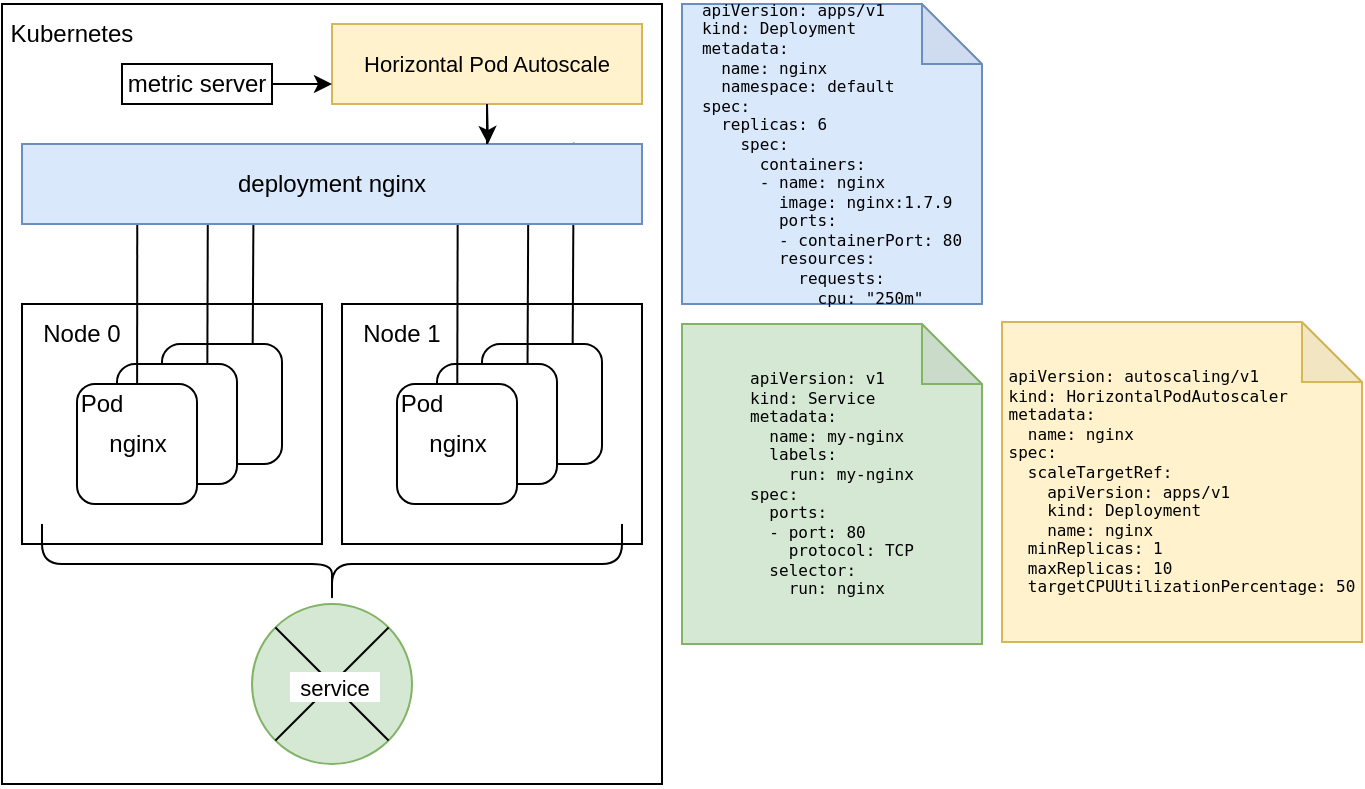 <mxfile version="15.6.1" type="github">
  <diagram id="hZxWV2g4lv3NsSRAilPI" name="Page-1">
    <mxGraphModel dx="981" dy="1675" grid="1" gridSize="10" guides="1" tooltips="1" connect="1" arrows="1" fold="1" page="1" pageScale="1" pageWidth="827" pageHeight="1169" math="0" shadow="0">
      <root>
        <mxCell id="0" />
        <mxCell id="1" parent="0" />
        <mxCell id="zXe6irOBKq1R8roTCVw2-76" value="&lt;pre class=&quot;lang-yaml&quot; translate=&quot;no&quot; dir=&quot;ltr&quot; style=&quot;box-sizing: inherit ; margin-top: 0px ; margin-bottom: 0px ; overflow-x: auto ; position: relative ; direction: ltr ; text-align: left&quot;&gt;&lt;code dir=&quot;ltr&quot; style=&quot;box-sizing: inherit ; background: 0px center ; padding: 0px ; word-break: normal ; direction: ltr&quot;&gt;&lt;span class=&quot;kwd&quot; style=&quot;box-sizing: inherit&quot;&gt;apiVersion: &lt;/span&gt;&lt;span class=&quot;pln&quot; style=&quot;box-sizing: inherit&quot;&gt;apps/v1&lt;br style=&quot;box-sizing: inherit&quot;&gt;&lt;/span&gt;&lt;span class=&quot;kwd&quot; style=&quot;box-sizing: inherit&quot;&gt;kind: &lt;/span&gt;&lt;span class=&quot;pln&quot; style=&quot;box-sizing: inherit&quot;&gt;Deployment&lt;br style=&quot;box-sizing: inherit&quot;&gt;&lt;/span&gt;&lt;span class=&quot;kwd&quot; style=&quot;box-sizing: inherit&quot;&gt;metadata:&lt;br style=&quot;box-sizing: inherit&quot;&gt;&lt;/span&gt;&lt;span class=&quot;pln&quot; style=&quot;box-sizing: inherit&quot;&gt;&amp;nbsp; &lt;/span&gt;&lt;span class=&quot;kwd&quot; style=&quot;box-sizing: inherit&quot;&gt;name: &lt;/span&gt;&lt;span class=&quot;pln&quot; style=&quot;box-sizing: inherit&quot;&gt;nginx&lt;br style=&quot;box-sizing: inherit&quot;&gt;&amp;nbsp; &lt;/span&gt;&lt;span class=&quot;kwd&quot; style=&quot;box-sizing: inherit&quot;&gt;namespace: &lt;/span&gt;&lt;span class=&quot;pln&quot; style=&quot;box-sizing: inherit&quot;&gt;default&lt;br style=&quot;box-sizing: inherit&quot;&gt;&lt;/span&gt;&lt;span class=&quot;kwd&quot; style=&quot;box-sizing: inherit&quot;&gt;spec:&lt;br style=&quot;box-sizing: inherit&quot;&gt;&lt;/span&gt;&lt;span class=&quot;pln&quot; style=&quot;box-sizing: inherit&quot;&gt;&amp;nbsp; &lt;/span&gt;&lt;span class=&quot;kwd&quot; style=&quot;box-sizing: inherit&quot;&gt;replicas: 6&lt;/span&gt;&lt;span class=&quot;pln&quot; style=&quot;box-sizing: inherit&quot;&gt;&lt;br style=&quot;box-sizing: inherit&quot;&gt;&amp;nbsp; &amp;nbsp; &lt;/span&gt;&lt;span class=&quot;kwd&quot; style=&quot;box-sizing: inherit&quot;&gt;spec:&lt;br style=&quot;box-sizing: inherit&quot;&gt;&lt;/span&gt;&lt;span class=&quot;pln&quot; style=&quot;box-sizing: inherit&quot;&gt;&amp;nbsp; &amp;nbsp; &amp;nbsp; &lt;/span&gt;&lt;span class=&quot;kwd&quot; style=&quot;box-sizing: inherit&quot;&gt;containers:&lt;br style=&quot;box-sizing: inherit&quot;&gt;&lt;/span&gt;&lt;span class=&quot;pln&quot; style=&quot;box-sizing: inherit&quot;&gt;&amp;nbsp; &amp;nbsp; &amp;nbsp; &lt;/span&gt;&lt;span class=&quot;pun&quot; style=&quot;box-sizing: inherit&quot;&gt;-&lt;/span&gt;&lt;span class=&quot;pln&quot; style=&quot;box-sizing: inherit&quot;&gt; &lt;/span&gt;&lt;span class=&quot;kwd&quot; style=&quot;box-sizing: inherit&quot;&gt;name: &lt;/span&gt;&lt;span class=&quot;pln&quot; style=&quot;box-sizing: inherit&quot;&gt;nginx&lt;br style=&quot;box-sizing: inherit&quot;&gt;&amp;nbsp; &amp;nbsp; &amp;nbsp; &amp;nbsp; &lt;/span&gt;&lt;span class=&quot;kwd&quot; style=&quot;box-sizing: inherit&quot;&gt;image: &lt;/span&gt;&lt;span class=&quot;pln&quot; style=&quot;box-sizing: inherit&quot;&gt;nginx&lt;/span&gt;&lt;span class=&quot;pun&quot; style=&quot;box-sizing: inherit&quot;&gt;:&lt;/span&gt;&lt;span class=&quot;pln&quot; style=&quot;box-sizing: inherit&quot;&gt;1.7.9&lt;br style=&quot;box-sizing: inherit&quot;&gt;&amp;nbsp; &amp;nbsp; &amp;nbsp; &amp;nbsp; &lt;/span&gt;&lt;span class=&quot;kwd&quot; style=&quot;box-sizing: inherit&quot;&gt;ports:&lt;br style=&quot;box-sizing: inherit&quot;&gt;&lt;/span&gt;&lt;span class=&quot;pln&quot; style=&quot;box-sizing: inherit&quot;&gt;&amp;nbsp; &amp;nbsp; &amp;nbsp; &amp;nbsp; &lt;/span&gt;&lt;span class=&quot;pun&quot; style=&quot;box-sizing: inherit&quot;&gt;-&lt;/span&gt;&lt;span class=&quot;pln&quot; style=&quot;box-sizing: inherit&quot;&gt; &lt;/span&gt;&lt;span class=&quot;kwd&quot; style=&quot;box-sizing: inherit&quot;&gt;containerPort: &lt;/span&gt;&lt;span class=&quot;pln&quot; style=&quot;box-sizing: inherit&quot;&gt;80&lt;br style=&quot;box-sizing: inherit&quot;&gt;&amp;nbsp; &amp;nbsp; &amp;nbsp; &amp;nbsp; &lt;/span&gt;&lt;span class=&quot;kwd&quot; style=&quot;box-sizing: inherit&quot;&gt;resources:&lt;/span&gt;&lt;span class=&quot;pln&quot; style=&quot;box-sizing: inherit&quot;&gt;&lt;br style=&quot;box-sizing: inherit&quot;&gt;&amp;nbsp; &amp;nbsp; &amp;nbsp; &amp;nbsp; &amp;nbsp; &lt;/span&gt;&lt;span class=&quot;kwd&quot; style=&quot;box-sizing: inherit&quot;&gt;requests:&lt;br style=&quot;box-sizing: inherit&quot;&gt;&lt;/span&gt;&lt;span class=&quot;pln&quot; style=&quot;box-sizing: inherit&quot;&gt;&amp;nbsp; &amp;nbsp; &amp;nbsp; &amp;nbsp; &amp;nbsp; &amp;nbsp; &lt;/span&gt;&lt;span class=&quot;kwd&quot; style=&quot;box-sizing: inherit&quot;&gt;cpu: &lt;/span&gt;&lt;span class=&quot;str&quot; style=&quot;box-sizing: inherit&quot;&gt;&quot;250m&quot;&lt;/span&gt;&lt;/code&gt;&lt;/pre&gt;" style="shape=note;whiteSpace=wrap;html=1;backgroundOutline=1;darkOpacity=0.05;fontSize=8;fillColor=#dae8fc;strokeColor=#6c8ebf;" parent="1" vertex="1">
          <mxGeometry x="440" y="-40" width="150" height="150" as="geometry" />
        </mxCell>
        <mxCell id="zXe6irOBKq1R8roTCVw2-82" value="&lt;pre class=&quot;lang-yaml&quot; translate=&quot;no&quot; dir=&quot;ltr&quot; style=&quot;box-sizing: inherit ; margin-top: 0px ; margin-bottom: 0px ; overflow-x: auto ; position: relative ; direction: ltr ; text-align: left&quot;&gt;apiVersion: v1&lt;br&gt;kind: Service&lt;br&gt;metadata:&lt;br&gt;  name: my-nginx&lt;br&gt;  labels:&lt;br&gt;    run: my-nginx&lt;br&gt;spec:&lt;br&gt;  ports:&lt;br&gt;  - port: 80&lt;br&gt;    protocol: TCP&lt;br&gt;  selector:&lt;br&gt;    run: nginx&lt;br&gt;&lt;/pre&gt;" style="shape=note;whiteSpace=wrap;html=1;backgroundOutline=1;darkOpacity=0.05;fontSize=8;fillColor=#d5e8d4;strokeColor=#82b366;" parent="1" vertex="1">
          <mxGeometry x="440" y="120" width="150" height="160" as="geometry" />
        </mxCell>
        <mxCell id="zXe6irOBKq1R8roTCVw2-85" value="&lt;pre class=&quot;lang-yaml&quot; translate=&quot;no&quot; dir=&quot;ltr&quot; style=&quot;box-sizing: inherit ; margin-top: 0px ; margin-bottom: 0px ; overflow-x: auto ; position: relative ; direction: ltr ; text-align: left&quot;&gt;apiVersion: autoscaling/v1&lt;br/&gt;kind: HorizontalPodAutoscaler&lt;br/&gt;metadata:&lt;br/&gt;  name: nginx&lt;br/&gt;spec:&lt;br/&gt;  scaleTargetRef:&lt;br/&gt;    apiVersion: apps/v1&lt;br/&gt;    kind: Deployment&lt;br/&gt;    name: nginx&lt;br/&gt;  minReplicas: 1&lt;br/&gt;  maxReplicas: 10&lt;br/&gt;  targetCPUUtilizationPercentage: 50&lt;br&gt;&lt;/pre&gt;" style="shape=note;whiteSpace=wrap;html=1;backgroundOutline=1;darkOpacity=0.05;fontSize=8;fillColor=#fff2cc;strokeColor=#d6b656;" parent="1" vertex="1">
          <mxGeometry x="600" y="119" width="180" height="160" as="geometry" />
        </mxCell>
        <mxCell id="zXe6irOBKq1R8roTCVw2-2" value="" style="rounded=0;whiteSpace=wrap;html=1;" parent="1" vertex="1">
          <mxGeometry x="100" y="-40" width="330" height="390" as="geometry" />
        </mxCell>
        <mxCell id="zXe6irOBKq1R8roTCVw2-3" value="" style="rounded=0;whiteSpace=wrap;html=1;" parent="1" vertex="1">
          <mxGeometry x="110" y="110" width="150" height="120" as="geometry" />
        </mxCell>
        <mxCell id="zXe6irOBKq1R8roTCVw2-4" value="" style="rounded=0;whiteSpace=wrap;html=1;" parent="1" vertex="1">
          <mxGeometry x="270" y="110" width="150" height="120" as="geometry" />
        </mxCell>
        <mxCell id="zXe6irOBKq1R8roTCVw2-6" value="Node 0" style="text;html=1;strokeColor=none;fillColor=none;align=center;verticalAlign=middle;whiteSpace=wrap;rounded=0;" parent="1" vertex="1">
          <mxGeometry x="110" y="110" width="60" height="30" as="geometry" />
        </mxCell>
        <mxCell id="zXe6irOBKq1R8roTCVw2-7" value="Node 1" style="text;html=1;strokeColor=none;fillColor=none;align=center;verticalAlign=middle;whiteSpace=wrap;rounded=0;" parent="1" vertex="1">
          <mxGeometry x="270" y="110" width="60" height="30" as="geometry" />
        </mxCell>
        <mxCell id="zXe6irOBKq1R8roTCVw2-50" style="edgeStyle=none;rounded=0;orthogonalLoop=1;jettySize=auto;html=1;exitX=0.75;exitY=1;exitDx=0;exitDy=0;endArrow=none;endFill=0;strokeWidth=1;entryX=0.374;entryY=-0.013;entryDx=0;entryDy=0;entryPerimeter=0;" parent="1" source="zXe6irOBKq1R8roTCVw2-10" target="zXe6irOBKq1R8roTCVw2-22" edge="1">
          <mxGeometry relative="1" as="geometry">
            <mxPoint x="218" y="240" as="targetPoint" />
          </mxGeometry>
        </mxCell>
        <mxCell id="zXe6irOBKq1R8roTCVw2-10" value="" style="rounded=1;whiteSpace=wrap;html=1;" parent="1" vertex="1">
          <mxGeometry x="180" y="130" width="60" height="60" as="geometry" />
        </mxCell>
        <mxCell id="zXe6irOBKq1R8roTCVw2-49" style="edgeStyle=none;rounded=0;orthogonalLoop=1;jettySize=auto;html=1;exitX=0.75;exitY=1;exitDx=0;exitDy=0;entryX=0.3;entryY=0.011;entryDx=0;entryDy=0;entryPerimeter=0;endArrow=none;endFill=0;strokeWidth=1;" parent="1" source="zXe6irOBKq1R8roTCVw2-11" target="zXe6irOBKq1R8roTCVw2-22" edge="1">
          <mxGeometry relative="1" as="geometry" />
        </mxCell>
        <mxCell id="zXe6irOBKq1R8roTCVw2-11" value="" style="rounded=1;whiteSpace=wrap;html=1;" parent="1" vertex="1">
          <mxGeometry x="157.5" y="140" width="60" height="60" as="geometry" />
        </mxCell>
        <mxCell id="zXe6irOBKq1R8roTCVw2-48" style="edgeStyle=none;rounded=0;orthogonalLoop=1;jettySize=auto;html=1;exitX=0.5;exitY=1;exitDx=0;exitDy=0;entryX=0.186;entryY=0.02;entryDx=0;entryDy=0;entryPerimeter=0;endArrow=none;endFill=0;strokeWidth=1;" parent="1" source="zXe6irOBKq1R8roTCVw2-12" target="zXe6irOBKq1R8roTCVw2-22" edge="1">
          <mxGeometry relative="1" as="geometry" />
        </mxCell>
        <mxCell id="zXe6irOBKq1R8roTCVw2-12" value="nginx" style="rounded=1;whiteSpace=wrap;html=1;" parent="1" vertex="1">
          <mxGeometry x="137.5" y="150" width="60" height="60" as="geometry" />
        </mxCell>
        <mxCell id="zXe6irOBKq1R8roTCVw2-53" style="edgeStyle=none;rounded=0;orthogonalLoop=1;jettySize=auto;html=1;exitX=0.75;exitY=1;exitDx=0;exitDy=0;entryX=0.89;entryY=-0.016;entryDx=0;entryDy=0;entryPerimeter=0;endArrow=none;endFill=0;strokeWidth=1;" parent="1" source="zXe6irOBKq1R8roTCVw2-13" target="zXe6irOBKq1R8roTCVw2-22" edge="1">
          <mxGeometry relative="1" as="geometry" />
        </mxCell>
        <mxCell id="zXe6irOBKq1R8roTCVw2-13" value="" style="rounded=1;whiteSpace=wrap;html=1;" parent="1" vertex="1">
          <mxGeometry x="340" y="130" width="60" height="60" as="geometry" />
        </mxCell>
        <mxCell id="zXe6irOBKq1R8roTCVw2-52" style="edgeStyle=none;rounded=0;orthogonalLoop=1;jettySize=auto;html=1;exitX=0.75;exitY=1;exitDx=0;exitDy=0;entryX=0.817;entryY=-0.003;entryDx=0;entryDy=0;entryPerimeter=0;endArrow=none;endFill=0;strokeWidth=1;" parent="1" source="zXe6irOBKq1R8roTCVw2-14" target="zXe6irOBKq1R8roTCVw2-22" edge="1">
          <mxGeometry relative="1" as="geometry" />
        </mxCell>
        <mxCell id="zXe6irOBKq1R8roTCVw2-14" value="" style="rounded=1;whiteSpace=wrap;html=1;" parent="1" vertex="1">
          <mxGeometry x="317.5" y="140" width="60" height="60" as="geometry" />
        </mxCell>
        <mxCell id="zXe6irOBKq1R8roTCVw2-51" style="edgeStyle=none;rounded=0;orthogonalLoop=1;jettySize=auto;html=1;exitX=0.5;exitY=1;exitDx=0;exitDy=0;entryX=0.703;entryY=0.004;entryDx=0;entryDy=0;entryPerimeter=0;endArrow=none;endFill=0;strokeWidth=1;" parent="1" source="zXe6irOBKq1R8roTCVw2-15" target="zXe6irOBKq1R8roTCVw2-22" edge="1">
          <mxGeometry relative="1" as="geometry" />
        </mxCell>
        <mxCell id="zXe6irOBKq1R8roTCVw2-15" value="nginx" style="rounded=1;whiteSpace=wrap;html=1;" parent="1" vertex="1">
          <mxGeometry x="297.5" y="150" width="60" height="60" as="geometry" />
        </mxCell>
        <mxCell id="zXe6irOBKq1R8roTCVw2-19" value="Pod" style="text;html=1;strokeColor=none;fillColor=none;align=center;verticalAlign=middle;whiteSpace=wrap;rounded=0;" parent="1" vertex="1">
          <mxGeometry x="120" y="145" width="60" height="30" as="geometry" />
        </mxCell>
        <mxCell id="zXe6irOBKq1R8roTCVw2-20" value="Pod" style="text;html=1;strokeColor=none;fillColor=none;align=center;verticalAlign=middle;whiteSpace=wrap;rounded=0;" parent="1" vertex="1">
          <mxGeometry x="280" y="145" width="60" height="30" as="geometry" />
        </mxCell>
        <mxCell id="zXe6irOBKq1R8roTCVw2-22" value="deployment nginx" style="rounded=0;whiteSpace=wrap;html=1;fillColor=#dae8fc;strokeColor=#6c8ebf;" parent="1" vertex="1">
          <mxGeometry x="110" y="30" width="310" height="40" as="geometry" />
        </mxCell>
        <mxCell id="zXe6irOBKq1R8roTCVw2-54" style="edgeStyle=none;rounded=0;orthogonalLoop=1;jettySize=auto;html=1;exitX=0.5;exitY=1;exitDx=0;exitDy=0;endArrow=none;endFill=0;strokeWidth=1;" parent="1" source="zXe6irOBKq1R8roTCVw2-2" target="zXe6irOBKq1R8roTCVw2-2" edge="1">
          <mxGeometry relative="1" as="geometry" />
        </mxCell>
        <mxCell id="zXe6irOBKq1R8roTCVw2-57" value="Kubernetes" style="text;html=1;strokeColor=none;fillColor=none;align=center;verticalAlign=middle;whiteSpace=wrap;rounded=0;" parent="1" vertex="1">
          <mxGeometry x="100" y="-40" width="70" height="30" as="geometry" />
        </mxCell>
        <mxCell id="zXe6irOBKq1R8roTCVw2-58" value="" style="ellipse;whiteSpace=wrap;html=1;aspect=fixed;fillColor=#d5e8d4;strokeColor=#82b366;" parent="1" vertex="1">
          <mxGeometry x="225" y="260" width="80" height="80" as="geometry" />
        </mxCell>
        <mxCell id="zXe6irOBKq1R8roTCVw2-59" style="edgeStyle=none;rounded=0;orthogonalLoop=1;jettySize=auto;html=1;exitX=0;exitY=0;exitDx=0;exitDy=0;entryX=1;entryY=1;entryDx=0;entryDy=0;endArrow=none;endFill=0;strokeWidth=1;" parent="1" source="zXe6irOBKq1R8roTCVw2-58" target="zXe6irOBKq1R8roTCVw2-58" edge="1">
          <mxGeometry relative="1" as="geometry" />
        </mxCell>
        <mxCell id="zXe6irOBKq1R8roTCVw2-60" style="edgeStyle=none;rounded=0;orthogonalLoop=1;jettySize=auto;html=1;exitX=1;exitY=0;exitDx=0;exitDy=0;entryX=0;entryY=1;entryDx=0;entryDy=0;endArrow=none;endFill=0;strokeWidth=1;" parent="1" source="zXe6irOBKq1R8roTCVw2-58" target="zXe6irOBKq1R8roTCVw2-58" edge="1">
          <mxGeometry relative="1" as="geometry" />
        </mxCell>
        <mxCell id="zXe6irOBKq1R8roTCVw2-61" value="&lt;font style=&quot;font-size: 11px&quot;&gt;service&lt;/font&gt;" style="text;html=1;strokeColor=none;fillColor=default;align=center;verticalAlign=middle;whiteSpace=wrap;rounded=0;" parent="1" vertex="1">
          <mxGeometry x="244" y="294" width="45" height="15" as="geometry" />
        </mxCell>
        <mxCell id="zXe6irOBKq1R8roTCVw2-64" value="" style="shape=curlyBracket;whiteSpace=wrap;html=1;rounded=1;flipH=1;fontSize=11;direction=north;" parent="1" vertex="1">
          <mxGeometry x="120" y="220" width="290" height="40" as="geometry" />
        </mxCell>
        <mxCell id="zXe6irOBKq1R8roTCVw2-66" style="edgeStyle=none;rounded=0;orthogonalLoop=1;jettySize=auto;html=1;exitX=0.5;exitY=1;exitDx=0;exitDy=0;entryX=0.75;entryY=0;entryDx=0;entryDy=0;fontSize=11;endArrow=none;endFill=0;strokeWidth=1;" parent="1" source="zXe6irOBKq1R8roTCVw2-65" target="zXe6irOBKq1R8roTCVw2-22" edge="1">
          <mxGeometry relative="1" as="geometry" />
        </mxCell>
        <mxCell id="zXe6irOBKq1R8roTCVw2-65" value="Horizontal Pod Autoscale" style="rounded=0;whiteSpace=wrap;html=1;fontSize=11;fillColor=#fff2cc;strokeColor=#d6b656;" parent="1" vertex="1">
          <mxGeometry x="265" y="-30" width="155" height="40" as="geometry" />
        </mxCell>
        <mxCell id="zXe6irOBKq1R8roTCVw2-68" value="" style="endArrow=classic;html=1;rounded=0;fontSize=11;strokeWidth=1;exitX=0.5;exitY=1;exitDx=0;exitDy=0;" parent="1" source="zXe6irOBKq1R8roTCVw2-65" edge="1">
          <mxGeometry width="50" height="50" relative="1" as="geometry">
            <mxPoint x="340" y="240" as="sourcePoint" />
            <mxPoint x="343" y="30" as="targetPoint" />
          </mxGeometry>
        </mxCell>
        <mxCell id="zXe6irOBKq1R8roTCVw2-80" value="&lt;font style=&quot;font-size: 12px&quot;&gt;metric server&lt;/font&gt;" style="rounded=0;whiteSpace=wrap;html=1;fontSize=8;fillColor=none;" parent="1" vertex="1">
          <mxGeometry x="160" y="-10" width="75" height="20" as="geometry" />
        </mxCell>
        <mxCell id="zXe6irOBKq1R8roTCVw2-81" value="" style="endArrow=classic;html=1;rounded=0;fontSize=12;strokeWidth=1;exitX=1;exitY=0.5;exitDx=0;exitDy=0;entryX=0;entryY=0.75;entryDx=0;entryDy=0;" parent="1" source="zXe6irOBKq1R8roTCVw2-80" target="zXe6irOBKq1R8roTCVw2-65" edge="1">
          <mxGeometry width="50" height="50" relative="1" as="geometry">
            <mxPoint y="80" as="sourcePoint" />
            <mxPoint x="50" y="30" as="targetPoint" />
          </mxGeometry>
        </mxCell>
      </root>
    </mxGraphModel>
  </diagram>
</mxfile>
